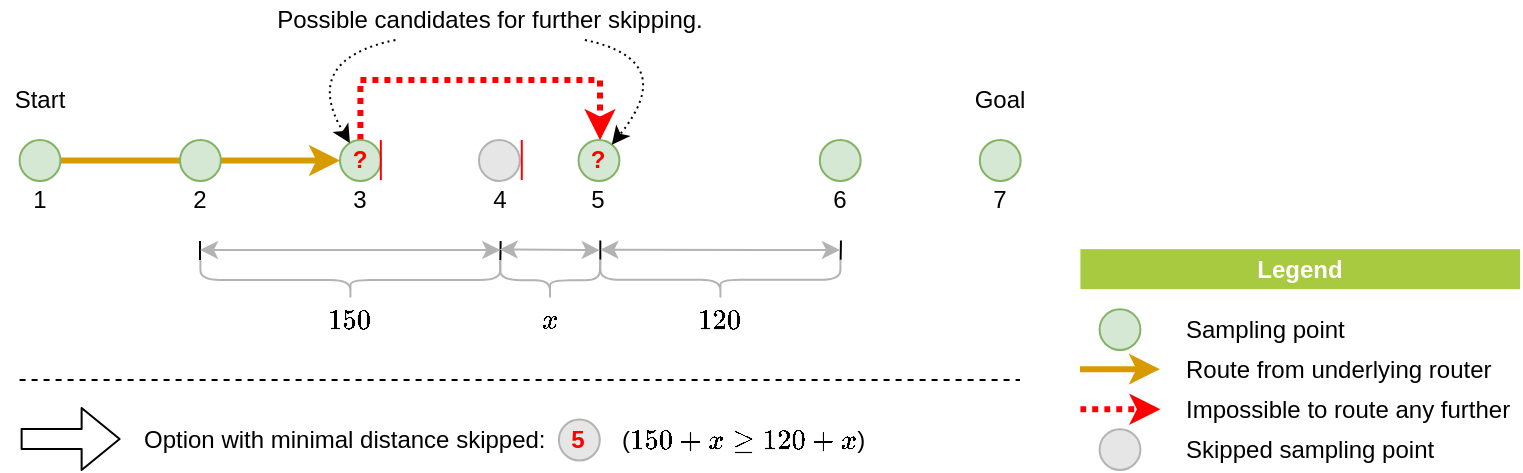 <?xml version="1.0"?>
<mxfile version="13.5.4" pages="5">
  <diagram id="jJyVJKc_XOLRE8fXVLzt" name="C">
    <mxGraphModel dx="2" dy="1" grid="1" gridSize="10" guides="1" tooltips="1" connect="1" arrows="1" fold="1" page="1" pageScale="1" pageWidth="1654" pageHeight="1169" math="1" shadow="0">
      <root>
        <mxCell id="EJBfui5_tGNSrQ5UJPhN-0"/>
        <mxCell id="EJBfui5_tGNSrQ5UJPhN-1" parent="EJBfui5_tGNSrQ5UJPhN-0"/>
        <mxCell id="EJBfui5_tGNSrQ5UJPhN-3" style="edgeStyle=orthogonalEdgeStyle;rounded=0;orthogonalLoop=1;jettySize=auto;html=1;strokeColor=#D79B00;strokeWidth=3;" parent="EJBfui5_tGNSrQ5UJPhN-1" source="EJBfui5_tGNSrQ5UJPhN-4" target="EJBfui5_tGNSrQ5UJPhN-19" edge="1">
          <mxGeometry relative="1" as="geometry">
            <mxPoint x="670.0" y="250.26" as="targetPoint"/>
          </mxGeometry>
        </mxCell>
        <mxCell id="EJBfui5_tGNSrQ5UJPhN-4" value="" style="ellipse;whiteSpace=wrap;html=1;aspect=fixed;fillColor=#d5e8d4;rotation=0;strokeColor=#82b366;" parent="EJBfui5_tGNSrQ5UJPhN-1" vertex="1">
          <mxGeometry x="509.79" y="240.05" width="20.42" height="20.42" as="geometry"/>
        </mxCell>
        <mxCell id="EJBfui5_tGNSrQ5UJPhN-6" value="" style="ellipse;whiteSpace=wrap;html=1;aspect=fixed;fillColor=#d5e8d4;strokeColor=#82b366;rotation=0;" parent="EJBfui5_tGNSrQ5UJPhN-1" vertex="1">
          <mxGeometry x="590" y="240.05" width="20.42" height="20.42" as="geometry"/>
        </mxCell>
        <mxCell id="EJBfui5_tGNSrQ5UJPhN-7" value="" style="ellipse;whiteSpace=wrap;html=1;aspect=fixed;fillColor=#d5e8d4;strokeColor=#82b366;rotation=0;" parent="EJBfui5_tGNSrQ5UJPhN-1" vertex="1">
          <mxGeometry x="909.9" y="240.05" width="20.42" height="20.42" as="geometry"/>
        </mxCell>
        <mxCell id="EJBfui5_tGNSrQ5UJPhN-8" value="" style="ellipse;whiteSpace=wrap;html=1;aspect=fixed;fillColor=#d5e8d4;strokeColor=#82b366;rotation=0;" parent="EJBfui5_tGNSrQ5UJPhN-1" vertex="1">
          <mxGeometry x="989.9" y="240.05" width="20.42" height="20.42" as="geometry"/>
        </mxCell>
        <mxCell id="EJBfui5_tGNSrQ5UJPhN-9" value="Start" style="text;html=1;strokeColor=none;fillColor=none;align=center;verticalAlign=middle;whiteSpace=wrap;rounded=0;" parent="EJBfui5_tGNSrQ5UJPhN-1" vertex="1">
          <mxGeometry x="500.0" y="210.05" width="40" height="20" as="geometry"/>
        </mxCell>
        <mxCell id="EJBfui5_tGNSrQ5UJPhN-10" value="Goal" style="text;html=1;strokeColor=none;fillColor=none;align=center;verticalAlign=middle;whiteSpace=wrap;rounded=0;" parent="EJBfui5_tGNSrQ5UJPhN-1" vertex="1">
          <mxGeometry x="980.11" y="210.05" width="40" height="20" as="geometry"/>
        </mxCell>
        <mxCell id="EJBfui5_tGNSrQ5UJPhN-11" value="1" style="text;html=1;strokeColor=none;fillColor=none;align=center;verticalAlign=middle;whiteSpace=wrap;rounded=0;" parent="EJBfui5_tGNSrQ5UJPhN-1" vertex="1">
          <mxGeometry x="500.0" y="260.47" width="40" height="20" as="geometry"/>
        </mxCell>
        <mxCell id="EJBfui5_tGNSrQ5UJPhN-12" value="2" style="text;html=1;strokeColor=none;fillColor=none;align=center;verticalAlign=middle;whiteSpace=wrap;rounded=0;" parent="EJBfui5_tGNSrQ5UJPhN-1" vertex="1">
          <mxGeometry x="580.21" y="260.47" width="40" height="20" as="geometry"/>
        </mxCell>
        <mxCell id="EJBfui5_tGNSrQ5UJPhN-13" value="3" style="text;html=1;strokeColor=none;fillColor=none;align=center;verticalAlign=middle;whiteSpace=wrap;rounded=0;" parent="EJBfui5_tGNSrQ5UJPhN-1" vertex="1">
          <mxGeometry x="660.21" y="260.47" width="40" height="20" as="geometry"/>
        </mxCell>
        <mxCell id="EJBfui5_tGNSrQ5UJPhN-14" value="4&lt;span style=&quot;color: rgba(0 , 0 , 0 , 0) ; font-family: monospace ; font-size: 0px&quot;&gt;%3CmxGraphModel%3E%3Croot%3E%3CmxCell%20id%3D%220%22%2F%3E%3CmxCell%20id%3D%221%22%20parent%3D%220%22%2F%3E%3CmxCell%20id%3D%222%22%20value%3D%221%22%20style%3D%22text%3Bhtml%3D1%3BstrokeColor%3Dnone%3BfillColor%3Dnone%3Balign%3Dcenter%3BverticalAlign%3Dmiddle%3BwhiteSpace%3Dwrap%3Brounded%3D0%3B%22%20vertex%3D%221%22%20parent%3D%221%22%3E%3CmxGeometry%20x%3D%22500%22%20y%3D%22370.42%22%20width%3D%2240%22%20height%3D%2220%22%20as%3D%22geometry%22%2F%3E%3C%2FmxCell%3E%3C%2Froot%3E%3C%2FmxGraphModel%3E&lt;/span&gt;" style="text;html=1;strokeColor=none;fillColor=none;align=center;verticalAlign=middle;whiteSpace=wrap;rounded=0;" parent="EJBfui5_tGNSrQ5UJPhN-1" vertex="1">
          <mxGeometry x="729.79" y="260.47" width="40" height="20" as="geometry"/>
        </mxCell>
        <mxCell id="EJBfui5_tGNSrQ5UJPhN-15" value="5" style="text;html=1;strokeColor=none;fillColor=none;align=center;verticalAlign=middle;whiteSpace=wrap;rounded=0;" parent="EJBfui5_tGNSrQ5UJPhN-1" vertex="1">
          <mxGeometry x="779.48" y="260.47" width="40" height="20" as="geometry"/>
        </mxCell>
        <mxCell id="EJBfui5_tGNSrQ5UJPhN-16" value="6" style="text;html=1;strokeColor=none;fillColor=none;align=center;verticalAlign=middle;whiteSpace=wrap;rounded=0;" parent="EJBfui5_tGNSrQ5UJPhN-1" vertex="1">
          <mxGeometry x="900.11" y="260.47" width="40" height="20" as="geometry"/>
        </mxCell>
        <mxCell id="EJBfui5_tGNSrQ5UJPhN-17" value="7" style="text;html=1;strokeColor=none;fillColor=none;align=center;verticalAlign=middle;whiteSpace=wrap;rounded=0;" parent="EJBfui5_tGNSrQ5UJPhN-1" vertex="1">
          <mxGeometry x="980.11" y="260.47" width="40" height="20" as="geometry"/>
        </mxCell>
        <mxCell id="EJBfui5_tGNSrQ5UJPhN-18" style="edgeStyle=orthogonalEdgeStyle;rounded=0;orthogonalLoop=1;jettySize=auto;html=1;strokeWidth=3;strokeColor=#FF0000;dashed=1;dashPattern=1 1;" parent="EJBfui5_tGNSrQ5UJPhN-1" source="EJBfui5_tGNSrQ5UJPhN-19" target="EJBfui5_tGNSrQ5UJPhN-20" edge="1">
          <mxGeometry relative="1" as="geometry">
            <Array as="points">
              <mxPoint x="680" y="210.05"/>
              <mxPoint x="800" y="210.05"/>
            </Array>
          </mxGeometry>
        </mxCell>
        <mxCell id="EJBfui5_tGNSrQ5UJPhN-19" value="?" style="ellipse;whiteSpace=wrap;html=1;aspect=fixed;fillColor=#d5e8d4;strokeColor=#82b366;rotation=0;fontColor=#FF0000;fontStyle=1" parent="EJBfui5_tGNSrQ5UJPhN-1" vertex="1">
          <mxGeometry x="670" y="240.05" width="20.42" height="20.42" as="geometry"/>
        </mxCell>
        <mxCell id="EJBfui5_tGNSrQ5UJPhN-20" value="?" style="ellipse;whiteSpace=wrap;html=1;aspect=fixed;fillColor=#d5e8d4;strokeColor=#82b366;rotation=0;fontColor=#FF0000;fontStyle=1" parent="EJBfui5_tGNSrQ5UJPhN-1" vertex="1">
          <mxGeometry x="789.27" y="240.05" width="20.42" height="20.42" as="geometry"/>
        </mxCell>
        <mxCell id="EJBfui5_tGNSrQ5UJPhN-21" value="" style="ellipse;whiteSpace=wrap;html=1;aspect=fixed;rotation=0;fillColor=#E6E6E6;strokeColor=#B3B3B3;" parent="EJBfui5_tGNSrQ5UJPhN-1" vertex="1">
          <mxGeometry x="739.48" y="240.05" width="20.42" height="20.42" as="geometry"/>
        </mxCell>
        <mxCell id="EJBfui5_tGNSrQ5UJPhN-22" value="" style="shape=curlyBracket;whiteSpace=wrap;html=1;rounded=1;rotation=-90;strokeColor=#B3B3B3;" parent="EJBfui5_tGNSrQ5UJPhN-1" vertex="1">
          <mxGeometry x="665.21" y="235.05" width="20" height="150" as="geometry"/>
        </mxCell>
        <mxCell id="EJBfui5_tGNSrQ5UJPhN-23" value="" style="shape=curlyBracket;whiteSpace=wrap;html=1;rounded=1;rotation=-90;size=0.506;strokeColor=#B3B3B3;" parent="EJBfui5_tGNSrQ5UJPhN-1" vertex="1">
          <mxGeometry x="850.21" y="250.05" width="20" height="120" as="geometry"/>
        </mxCell>
        <mxCell id="EJBfui5_tGNSrQ5UJPhN-25" value="`150`" style="text;html=1;strokeColor=none;fillColor=none;align=center;verticalAlign=middle;whiteSpace=wrap;rounded=0;" parent="EJBfui5_tGNSrQ5UJPhN-1" vertex="1">
          <mxGeometry x="655.21" y="320.05" width="40" height="20" as="geometry"/>
        </mxCell>
        <mxCell id="EJBfui5_tGNSrQ5UJPhN-26" value="`120`" style="text;html=1;strokeColor=none;fillColor=none;align=center;verticalAlign=middle;whiteSpace=wrap;rounded=0;fontColor=#000000;" parent="EJBfui5_tGNSrQ5UJPhN-1" vertex="1">
          <mxGeometry x="840" y="320.05" width="40" height="20" as="geometry"/>
        </mxCell>
        <mxCell id="EJBfui5_tGNSrQ5UJPhN-57" value="" style="endArrow=none;html=1;strokeWidth=1;fontColor=#82B366;" parent="EJBfui5_tGNSrQ5UJPhN-1" edge="1">
          <mxGeometry width="50" height="50" relative="1" as="geometry">
            <mxPoint x="600" y="300.05" as="sourcePoint"/>
            <mxPoint x="600" y="290.47" as="targetPoint"/>
          </mxGeometry>
        </mxCell>
        <mxCell id="EJBfui5_tGNSrQ5UJPhN-58" value="" style="endArrow=none;html=1;strokeWidth=1;fontColor=#82B366;" parent="EJBfui5_tGNSrQ5UJPhN-1" edge="1">
          <mxGeometry width="50" height="50" relative="1" as="geometry">
            <mxPoint x="750.16" y="300.05" as="sourcePoint"/>
            <mxPoint x="750.32" y="290.47" as="targetPoint"/>
          </mxGeometry>
        </mxCell>
        <mxCell id="EJBfui5_tGNSrQ5UJPhN-59" value="" style="endArrow=classic;startArrow=classic;html=1;strokeWidth=1;fontColor=#82B366;entryX=0;entryY=0.5;entryDx=0;entryDy=0;strokeColor=#B3B3B3;" parent="EJBfui5_tGNSrQ5UJPhN-1" edge="1">
          <mxGeometry width="50" height="50" relative="1" as="geometry">
            <mxPoint x="600" y="295" as="sourcePoint"/>
            <mxPoint x="750.16" y="295.05" as="targetPoint"/>
          </mxGeometry>
        </mxCell>
        <mxCell id="EJBfui5_tGNSrQ5UJPhN-60" value="" style="endArrow=none;html=1;strokeWidth=1;fontColor=#82B366;" parent="EJBfui5_tGNSrQ5UJPhN-1" edge="1">
          <mxGeometry width="50" height="50" relative="1" as="geometry">
            <mxPoint x="800.16" y="299.84" as="sourcePoint"/>
            <mxPoint x="800.16" y="290.26" as="targetPoint"/>
          </mxGeometry>
        </mxCell>
        <mxCell id="EJBfui5_tGNSrQ5UJPhN-61" value="" style="endArrow=none;html=1;strokeWidth=1;fontColor=#82B366;" parent="EJBfui5_tGNSrQ5UJPhN-1" edge="1">
          <mxGeometry width="50" height="50" relative="1" as="geometry">
            <mxPoint x="920.32" y="299.84" as="sourcePoint"/>
            <mxPoint x="920.48" y="290.26" as="targetPoint"/>
          </mxGeometry>
        </mxCell>
        <mxCell id="EJBfui5_tGNSrQ5UJPhN-62" value="" style="endArrow=classic;startArrow=classic;html=1;strokeWidth=1;fontColor=#82B366;exitX=1;exitY=0.5;exitDx=0;exitDy=0;strokeColor=#B3B3B3;" parent="EJBfui5_tGNSrQ5UJPhN-1" edge="1">
          <mxGeometry width="50" height="50" relative="1" as="geometry">
            <mxPoint x="800.16" y="294.84" as="sourcePoint"/>
            <mxPoint x="920" y="295" as="targetPoint"/>
          </mxGeometry>
        </mxCell>
        <mxCell id="EJBfui5_tGNSrQ5UJPhN-72" style="edgeStyle=none;curved=1;orthogonalLoop=1;jettySize=auto;html=1;dashed=1;dashPattern=1 2;strokeWidth=1;fontColor=#82B366;" parent="EJBfui5_tGNSrQ5UJPhN-1" source="EJBfui5_tGNSrQ5UJPhN-73" target="EJBfui5_tGNSrQ5UJPhN-19" edge="1">
          <mxGeometry relative="1" as="geometry">
            <mxPoint x="720.848" y="230.055" as="targetPoint"/>
            <Array as="points">
              <mxPoint x="650" y="200.05"/>
            </Array>
          </mxGeometry>
        </mxCell>
        <mxCell id="EJBfui5_tGNSrQ5UJPhN-73" value="Possible candidates for further skipping." style="text;html=1;strokeColor=none;fillColor=none;align=center;verticalAlign=middle;whiteSpace=wrap;rounded=0;" parent="EJBfui5_tGNSrQ5UJPhN-1" vertex="1">
          <mxGeometry x="630.32" y="170.0" width="229.68" height="20" as="geometry"/>
        </mxCell>
        <mxCell id="EJBfui5_tGNSrQ5UJPhN-74" value="" style="curved=1;endArrow=classic;html=1;strokeWidth=1;fontColor=#82B366;dashed=1;dashPattern=1 2;" parent="EJBfui5_tGNSrQ5UJPhN-1" source="EJBfui5_tGNSrQ5UJPhN-73" target="EJBfui5_tGNSrQ5UJPhN-20" edge="1">
          <mxGeometry width="50" height="50" relative="1" as="geometry">
            <mxPoint x="744.953" y="80.0" as="sourcePoint"/>
            <mxPoint x="769.367" y="230.002" as="targetPoint"/>
            <Array as="points">
              <mxPoint x="840" y="200.05"/>
            </Array>
          </mxGeometry>
        </mxCell>
        <mxCell id="EJBfui5_tGNSrQ5UJPhN-104" value="&lt;b&gt;Legend&lt;/b&gt;" style="text;html=1;strokeColor=none;align=center;verticalAlign=middle;whiteSpace=wrap;rounded=0;fillColor=#a8ca40;fontColor=#FFFFFF;" parent="EJBfui5_tGNSrQ5UJPhN-1" vertex="1">
          <mxGeometry x="1040.21" y="294.58" width="219.79" height="20" as="geometry"/>
        </mxCell>
        <mxCell id="EJBfui5_tGNSrQ5UJPhN-106" value="Skipped sampling point" style="text;html=1;strokeColor=none;fillColor=none;align=left;verticalAlign=middle;whiteSpace=wrap;rounded=0;" parent="EJBfui5_tGNSrQ5UJPhN-1" vertex="1">
          <mxGeometry x="1090.63" y="384.58" width="169.37" height="20" as="geometry"/>
        </mxCell>
        <mxCell id="EJBfui5_tGNSrQ5UJPhN-108" value="" style="ellipse;whiteSpace=wrap;html=1;aspect=fixed;fillColor=#d5e8d4;strokeColor=#82b366;rotation=0;" parent="EJBfui5_tGNSrQ5UJPhN-1" vertex="1">
          <mxGeometry x="1049.79" y="324.58" width="20.42" height="20.42" as="geometry"/>
        </mxCell>
        <mxCell id="EJBfui5_tGNSrQ5UJPhN-109" value="Sampling point" style="text;html=1;strokeColor=none;fillColor=none;align=left;verticalAlign=middle;whiteSpace=wrap;rounded=0;" parent="EJBfui5_tGNSrQ5UJPhN-1" vertex="1">
          <mxGeometry x="1090.63" y="324.58" width="169.37" height="20" as="geometry"/>
        </mxCell>
        <mxCell id="EJBfui5_tGNSrQ5UJPhN-112" value="" style="ellipse;whiteSpace=wrap;html=1;aspect=fixed;fillColor=#E6E6E6;strokeColor=#B3B3B3;rotation=0;" parent="EJBfui5_tGNSrQ5UJPhN-1" vertex="1">
          <mxGeometry x="1049.79" y="384.58" width="20.42" height="20.42" as="geometry"/>
        </mxCell>
        <mxCell id="EJBfui5_tGNSrQ5UJPhN-113" value="" style="curved=1;html=1;strokeColor=#D79B00;fontColor=#000000;fontSize=11;rounded=0;strokeWidth=3;" parent="EJBfui5_tGNSrQ5UJPhN-1" edge="1">
          <mxGeometry width="50" height="50" relative="1" as="geometry">
            <mxPoint x="1040.0" y="354.58" as="sourcePoint"/>
            <mxPoint x="1080.0" y="354.58" as="targetPoint"/>
            <Array as="points"/>
          </mxGeometry>
        </mxCell>
        <mxCell id="EJBfui5_tGNSrQ5UJPhN-114" value="&lt;span style=&quot;text-align: right&quot;&gt;Route from underlying router&lt;/span&gt;" style="text;html=1;strokeColor=none;fillColor=none;align=left;verticalAlign=middle;whiteSpace=wrap;rounded=0;" parent="EJBfui5_tGNSrQ5UJPhN-1" vertex="1">
          <mxGeometry x="1090.63" y="344.58" width="169.37" height="20" as="geometry"/>
        </mxCell>
        <mxCell id="J7vECwJzx2wNJVJuYmsy-0" value="" style="endArrow=none;html=1;strokeWidth=1;fontColor=#82B366;strokeColor=#FF0000;" parent="EJBfui5_tGNSrQ5UJPhN-1" edge="1">
          <mxGeometry width="50" height="50" relative="1" as="geometry">
            <mxPoint x="760.89" y="240" as="sourcePoint"/>
            <mxPoint x="760.89" y="260" as="targetPoint"/>
          </mxGeometry>
        </mxCell>
        <mxCell id="7aaxEyn1EPv1xrWclin2-0" value="" style="endArrow=none;html=1;strokeWidth=1;fontColor=#82B366;strokeColor=#FF0000;" parent="EJBfui5_tGNSrQ5UJPhN-1" edge="1">
          <mxGeometry width="50" height="50" relative="1" as="geometry">
            <mxPoint x="690.42" y="240.05" as="sourcePoint"/>
            <mxPoint x="690.42" y="260.05" as="targetPoint"/>
          </mxGeometry>
        </mxCell>
        <mxCell id="hzJdnRRcntgvCmnxu-77-0" value="&lt;font&gt;Option with minimal distance skipped:&lt;/font&gt;" style="text;html=1;strokeColor=none;fillColor=none;align=left;verticalAlign=middle;whiteSpace=wrap;rounded=0;" parent="EJBfui5_tGNSrQ5UJPhN-1" vertex="1">
          <mxGeometry x="570.1" y="380" width="210" height="20" as="geometry"/>
        </mxCell>
        <mxCell id="hzJdnRRcntgvCmnxu-77-1" value="" style="endArrow=none;html=1;dashed=1;" parent="EJBfui5_tGNSrQ5UJPhN-1" edge="1">
          <mxGeometry width="50" height="50" relative="1" as="geometry">
            <mxPoint x="509.79" y="360" as="sourcePoint"/>
            <mxPoint x="1010" y="360" as="targetPoint"/>
          </mxGeometry>
        </mxCell>
        <mxCell id="hzJdnRRcntgvCmnxu-77-2" value="" style="shape=flexArrow;endArrow=classic;html=1;fontColor=#000000;" parent="EJBfui5_tGNSrQ5UJPhN-1" edge="1">
          <mxGeometry width="50" height="50" relative="1" as="geometry">
            <mxPoint x="510.31" y="389.5" as="sourcePoint"/>
            <mxPoint x="560.31" y="389.5" as="targetPoint"/>
          </mxGeometry>
        </mxCell>
        <mxCell id="hzJdnRRcntgvCmnxu-77-3" value="&lt;font&gt;(`150 + x &amp;gt;= 120 + x`)&lt;/font&gt;" style="text;html=1;strokeColor=none;fillColor=none;align=left;verticalAlign=middle;whiteSpace=wrap;rounded=0;" parent="EJBfui5_tGNSrQ5UJPhN-1" vertex="1">
          <mxGeometry x="809.48" y="380.42" width="140.62" height="20" as="geometry"/>
        </mxCell>
        <mxCell id="hzJdnRRcntgvCmnxu-77-4" value="5" style="ellipse;whiteSpace=wrap;html=1;aspect=fixed;fillColor=#E6E6E6;strokeColor=#B3B3B3;rotation=0;fontStyle=1;fontColor=#FF0000;" parent="EJBfui5_tGNSrQ5UJPhN-1" vertex="1">
          <mxGeometry x="779.47" y="379.79" width="20.42" height="20.42" as="geometry"/>
        </mxCell>
        <mxCell id="cfSIj7fAvQ62UuaxLRtI-0" value="" style="curved=1;html=1;strokeColor=#FF0000;fontColor=#000000;fontSize=11;rounded=0;strokeWidth=3;dashed=1;dashPattern=1 1;" parent="EJBfui5_tGNSrQ5UJPhN-1" edge="1">
          <mxGeometry width="50" height="50" relative="1" as="geometry">
            <mxPoint x="1040.21" y="374.63" as="sourcePoint"/>
            <mxPoint x="1080.21" y="374.63" as="targetPoint"/>
            <Array as="points"/>
          </mxGeometry>
        </mxCell>
        <mxCell id="cfSIj7fAvQ62UuaxLRtI-1" value="&lt;span style=&quot;text-align: right&quot;&gt;Impossible to route any further&lt;/span&gt;" style="text;html=1;strokeColor=none;fillColor=none;align=left;verticalAlign=middle;whiteSpace=wrap;rounded=0;" parent="EJBfui5_tGNSrQ5UJPhN-1" vertex="1">
          <mxGeometry x="1090.84" y="364.63" width="169.16" height="20" as="geometry"/>
        </mxCell>
        <mxCell id="Ofgf3XeE8AkP56P3oEVM-2" value="" style="endArrow=classic;startArrow=classic;html=1;strokeWidth=1;fontColor=#82B366;strokeColor=#B3B3B3;" parent="EJBfui5_tGNSrQ5UJPhN-1" edge="1">
          <mxGeometry width="50" height="50" relative="1" as="geometry">
            <mxPoint x="749.79" y="294.66" as="sourcePoint"/>
            <mxPoint x="799.89" y="295.08" as="targetPoint"/>
          </mxGeometry>
        </mxCell>
        <mxCell id="Ofgf3XeE8AkP56P3oEVM-3" value="" style="shape=curlyBracket;whiteSpace=wrap;html=1;rounded=1;rotation=-90;strokeColor=#B3B3B3;" parent="EJBfui5_tGNSrQ5UJPhN-1" vertex="1">
          <mxGeometry x="765.01" y="285.12" width="20" height="49.93" as="geometry"/>
        </mxCell>
        <mxCell id="Ofgf3XeE8AkP56P3oEVM-4" value="&lt;font&gt;`x`&lt;/font&gt;" style="text;html=1;strokeColor=none;fillColor=none;align=center;verticalAlign=middle;whiteSpace=wrap;rounded=0;" parent="EJBfui5_tGNSrQ5UJPhN-1" vertex="1">
          <mxGeometry x="759.86" y="320.05" width="30.3" height="20" as="geometry"/>
        </mxCell>
      </root>
    </mxGraphModel>
  </diagram>
</mxfile>
